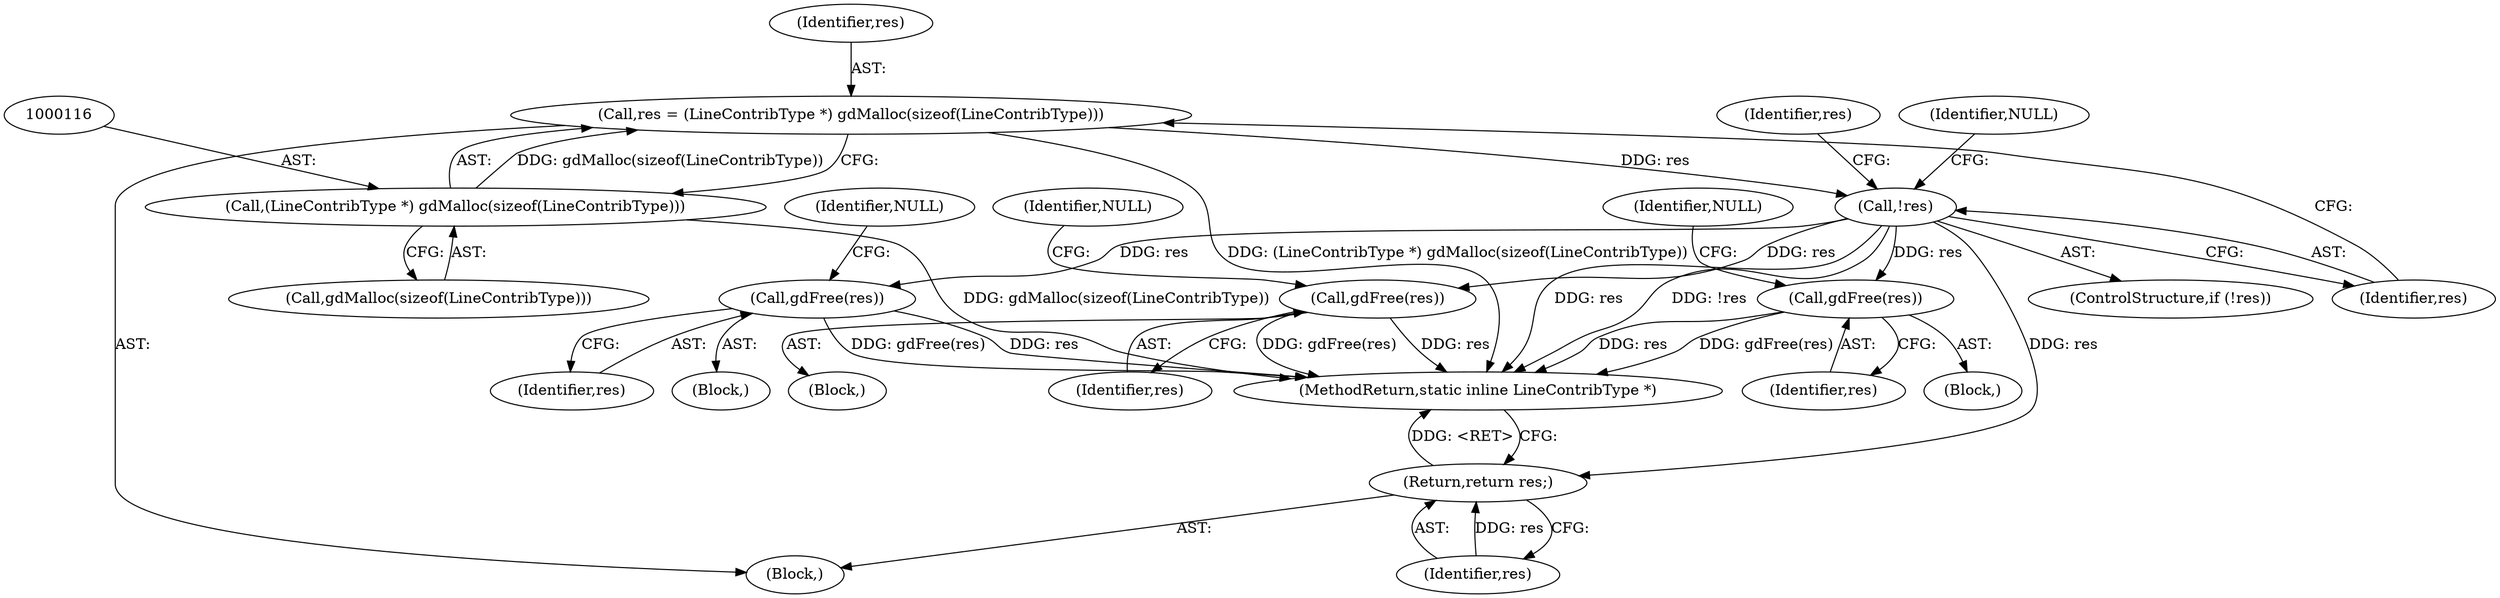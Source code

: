 digraph "0_libgd_60bfb401ad5a4a8ae995dcd36372fe15c71e1a35@pointer" {
"1000113" [label="(Call,res = (LineContribType *) gdMalloc(sizeof(LineContribType)))"];
"1000115" [label="(Call,(LineContribType *) gdMalloc(sizeof(LineContribType)))"];
"1000121" [label="(Call,!res)"];
"1000142" [label="(Call,gdFree(res))"];
"1000164" [label="(Call,gdFree(res))"];
"1000244" [label="(Call,gdFree(res))"];
"1000248" [label="(Return,return res;)"];
"1000218" [label="(Block,)"];
"1000142" [label="(Call,gdFree(res))"];
"1000113" [label="(Call,res = (LineContribType *) gdMalloc(sizeof(LineContribType)))"];
"1000165" [label="(Identifier,res)"];
"1000163" [label="(Block,)"];
"1000114" [label="(Identifier,res)"];
"1000245" [label="(Identifier,res)"];
"1000244" [label="(Call,gdFree(res))"];
"1000120" [label="(ControlStructure,if (!res))"];
"1000125" [label="(Identifier,NULL)"];
"1000167" [label="(Identifier,NULL)"];
"1000143" [label="(Identifier,res)"];
"1000103" [label="(Block,)"];
"1000122" [label="(Identifier,res)"];
"1000115" [label="(Call,(LineContribType *) gdMalloc(sizeof(LineContribType)))"];
"1000247" [label="(Identifier,NULL)"];
"1000117" [label="(Call,gdMalloc(sizeof(LineContribType)))"];
"1000141" [label="(Block,)"];
"1000248" [label="(Return,return res;)"];
"1000128" [label="(Identifier,res)"];
"1000164" [label="(Call,gdFree(res))"];
"1000250" [label="(MethodReturn,static inline LineContribType *)"];
"1000121" [label="(Call,!res)"];
"1000249" [label="(Identifier,res)"];
"1000145" [label="(Identifier,NULL)"];
"1000113" -> "1000103"  [label="AST: "];
"1000113" -> "1000115"  [label="CFG: "];
"1000114" -> "1000113"  [label="AST: "];
"1000115" -> "1000113"  [label="AST: "];
"1000122" -> "1000113"  [label="CFG: "];
"1000113" -> "1000250"  [label="DDG: (LineContribType *) gdMalloc(sizeof(LineContribType))"];
"1000115" -> "1000113"  [label="DDG: gdMalloc(sizeof(LineContribType))"];
"1000113" -> "1000121"  [label="DDG: res"];
"1000115" -> "1000117"  [label="CFG: "];
"1000116" -> "1000115"  [label="AST: "];
"1000117" -> "1000115"  [label="AST: "];
"1000115" -> "1000250"  [label="DDG: gdMalloc(sizeof(LineContribType))"];
"1000121" -> "1000120"  [label="AST: "];
"1000121" -> "1000122"  [label="CFG: "];
"1000122" -> "1000121"  [label="AST: "];
"1000125" -> "1000121"  [label="CFG: "];
"1000128" -> "1000121"  [label="CFG: "];
"1000121" -> "1000250"  [label="DDG: !res"];
"1000121" -> "1000250"  [label="DDG: res"];
"1000121" -> "1000142"  [label="DDG: res"];
"1000121" -> "1000164"  [label="DDG: res"];
"1000121" -> "1000244"  [label="DDG: res"];
"1000121" -> "1000248"  [label="DDG: res"];
"1000142" -> "1000141"  [label="AST: "];
"1000142" -> "1000143"  [label="CFG: "];
"1000143" -> "1000142"  [label="AST: "];
"1000145" -> "1000142"  [label="CFG: "];
"1000142" -> "1000250"  [label="DDG: gdFree(res)"];
"1000142" -> "1000250"  [label="DDG: res"];
"1000164" -> "1000163"  [label="AST: "];
"1000164" -> "1000165"  [label="CFG: "];
"1000165" -> "1000164"  [label="AST: "];
"1000167" -> "1000164"  [label="CFG: "];
"1000164" -> "1000250"  [label="DDG: gdFree(res)"];
"1000164" -> "1000250"  [label="DDG: res"];
"1000244" -> "1000218"  [label="AST: "];
"1000244" -> "1000245"  [label="CFG: "];
"1000245" -> "1000244"  [label="AST: "];
"1000247" -> "1000244"  [label="CFG: "];
"1000244" -> "1000250"  [label="DDG: gdFree(res)"];
"1000244" -> "1000250"  [label="DDG: res"];
"1000248" -> "1000103"  [label="AST: "];
"1000248" -> "1000249"  [label="CFG: "];
"1000249" -> "1000248"  [label="AST: "];
"1000250" -> "1000248"  [label="CFG: "];
"1000248" -> "1000250"  [label="DDG: <RET>"];
"1000249" -> "1000248"  [label="DDG: res"];
}
